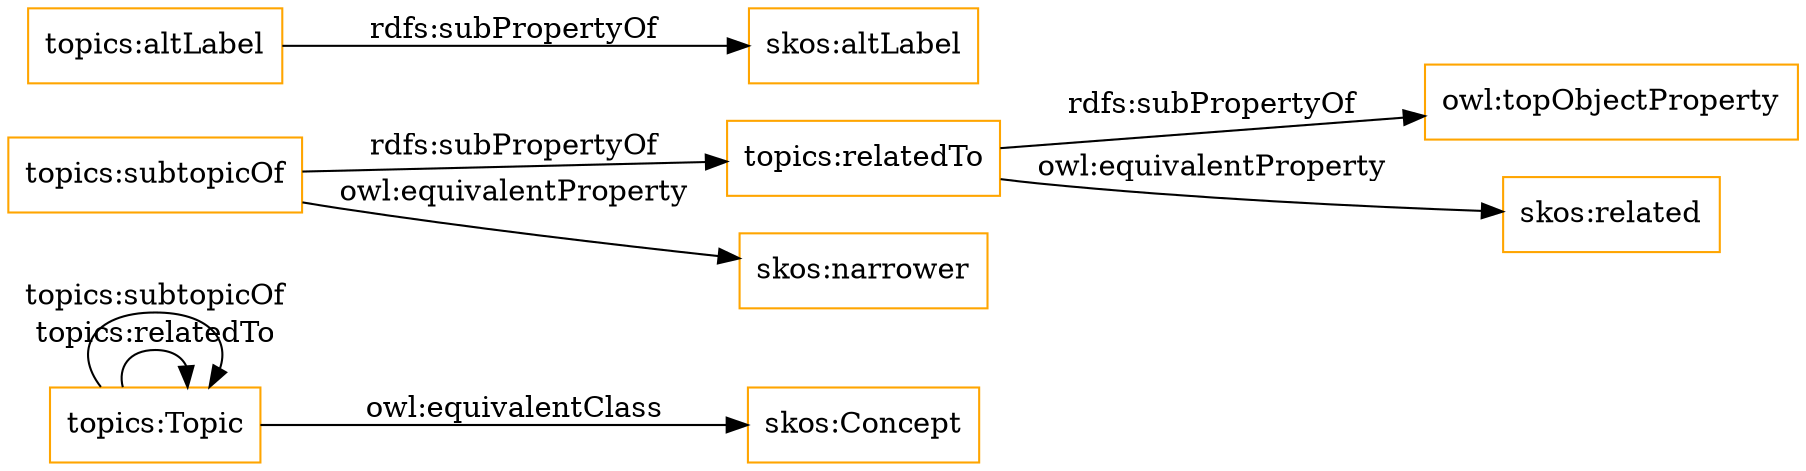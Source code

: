 digraph ar2dtool_diagram { 
rankdir=LR;
size="1501"
node [shape = rectangle, color="orange"]; "skos:Concept" "topics:Topic" ; /*classes style*/
	"topics:relatedTo" -> "owl:topObjectProperty" [ label = "rdfs:subPropertyOf" ];
	"topics:relatedTo" -> "skos:related" [ label = "owl:equivalentProperty" ];
	"topics:Topic" -> "skos:Concept" [ label = "owl:equivalentClass" ];
	"topics:subtopicOf" -> "topics:relatedTo" [ label = "rdfs:subPropertyOf" ];
	"topics:subtopicOf" -> "skos:narrower" [ label = "owl:equivalentProperty" ];
	"topics:altLabel" -> "skos:altLabel" [ label = "rdfs:subPropertyOf" ];
	"topics:Topic" -> "topics:Topic" [ label = "topics:relatedTo" ];
	"topics:Topic" -> "topics:Topic" [ label = "topics:subtopicOf" ];

}
